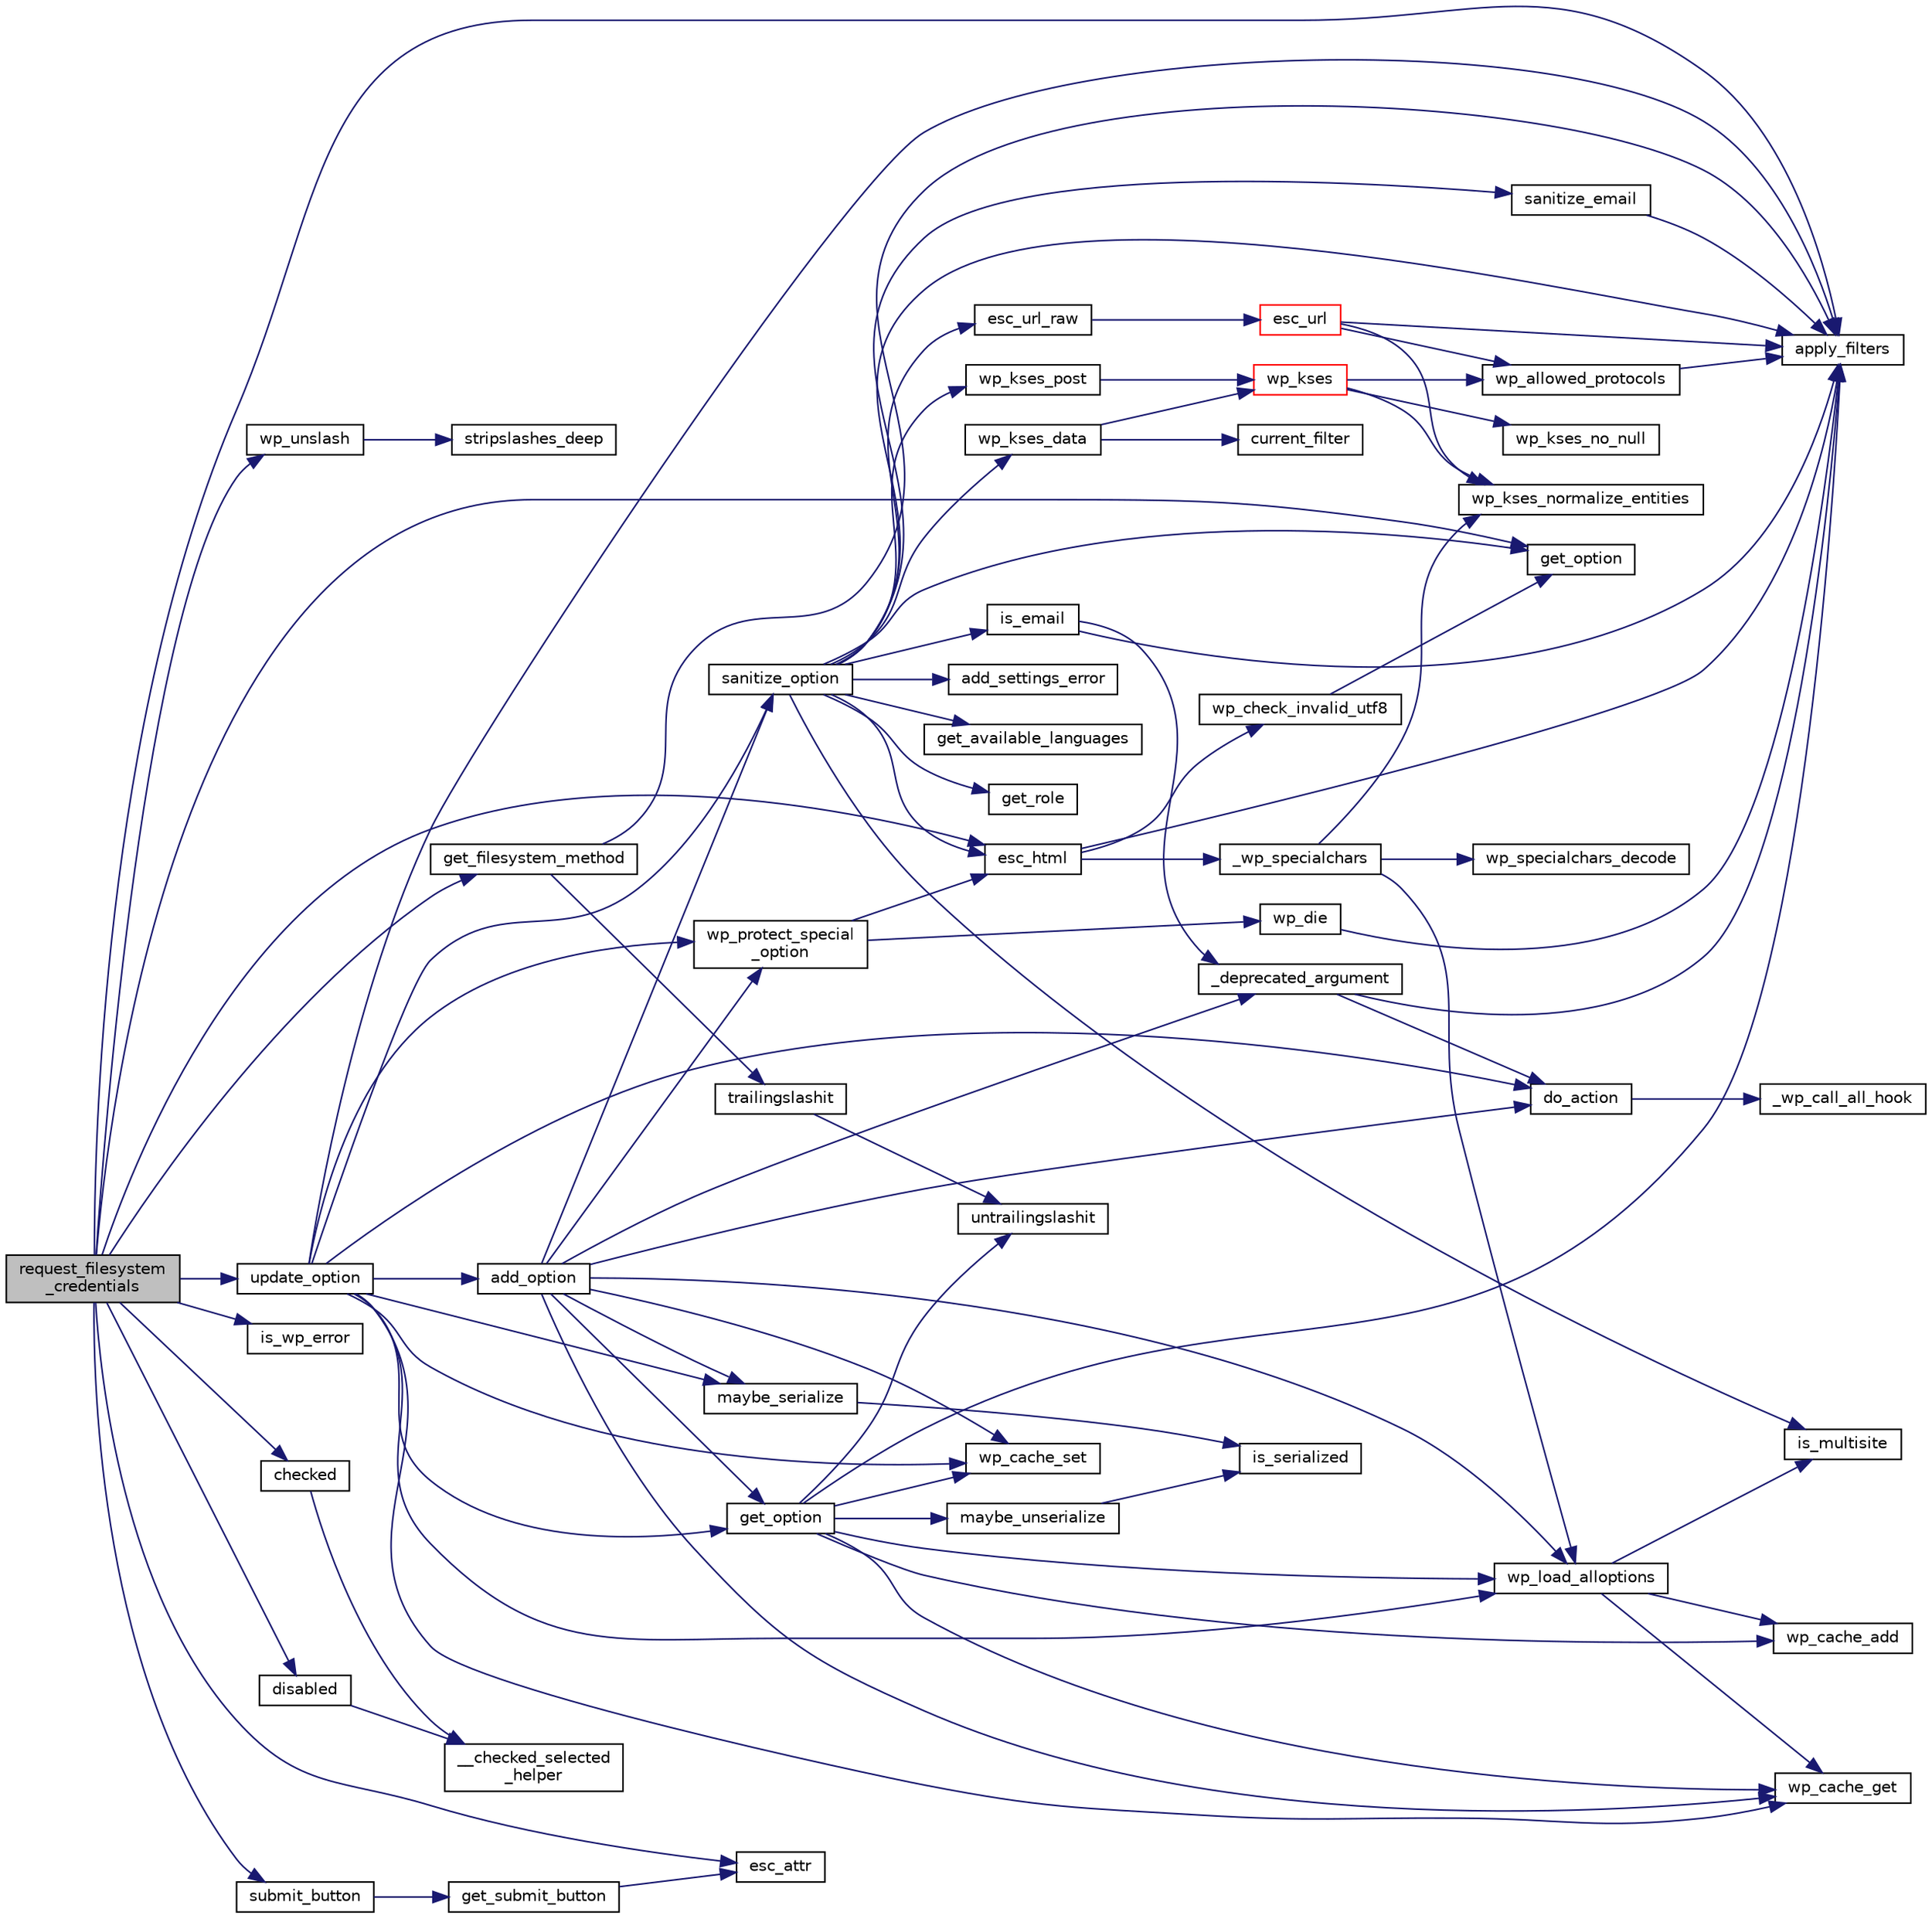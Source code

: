 digraph "request_filesystem_credentials"
{
  edge [fontname="Helvetica",fontsize="10",labelfontname="Helvetica",labelfontsize="10"];
  node [fontname="Helvetica",fontsize="10",shape=record];
  rankdir="LR";
  Node1 [label="request_filesystem\l_credentials",height=0.2,width=0.4,color="black", fillcolor="grey75", style="filled", fontcolor="black"];
  Node1 -> Node2 [color="midnightblue",fontsize="10",style="solid",fontname="Helvetica"];
  Node2 [label="apply_filters",height=0.2,width=0.4,color="black", fillcolor="white", style="filled",URL="$load-scripts_8php.html#a54639394aa645a2277ea41f3cbd23247"];
  Node1 -> Node3 [color="midnightblue",fontsize="10",style="solid",fontname="Helvetica"];
  Node3 [label="get_filesystem_method",height=0.2,width=0.4,color="black", fillcolor="white", style="filled",URL="$wp-admin_2includes_2file_8php.html#a32fa39ffaab6e9e903537b69d934e292"];
  Node3 -> Node4 [color="midnightblue",fontsize="10",style="solid",fontname="Helvetica"];
  Node4 [label="trailingslashit",height=0.2,width=0.4,color="black", fillcolor="white", style="filled",URL="$formatting_8php.html#a996c0584f3d97040938ef0073352c114"];
  Node4 -> Node5 [color="midnightblue",fontsize="10",style="solid",fontname="Helvetica"];
  Node5 [label="untrailingslashit",height=0.2,width=0.4,color="black", fillcolor="white", style="filled",URL="$formatting_8php.html#ab99d2b875428a3172f6ea9d4d2e33e72"];
  Node3 -> Node2 [color="midnightblue",fontsize="10",style="solid",fontname="Helvetica"];
  Node1 -> Node6 [color="midnightblue",fontsize="10",style="solid",fontname="Helvetica"];
  Node6 [label="get_option",height=0.2,width=0.4,color="black", fillcolor="white", style="filled",URL="$load-scripts_8php.html#aaf1220eff85fdd291725eabf743b2ed3"];
  Node1 -> Node7 [color="midnightblue",fontsize="10",style="solid",fontname="Helvetica"];
  Node7 [label="wp_unslash",height=0.2,width=0.4,color="black", fillcolor="white", style="filled",URL="$formatting_8php.html#a6dba609f82ebf662ef06615fac81a032"];
  Node7 -> Node8 [color="midnightblue",fontsize="10",style="solid",fontname="Helvetica"];
  Node8 [label="stripslashes_deep",height=0.2,width=0.4,color="black", fillcolor="white", style="filled",URL="$formatting_8php.html#a3b974f63529424e457b55f009a795461"];
  Node1 -> Node9 [color="midnightblue",fontsize="10",style="solid",fontname="Helvetica"];
  Node9 [label="update_option",height=0.2,width=0.4,color="black", fillcolor="white", style="filled",URL="$option_8php.html#a9fe309715258f282dc6a1ac0d514eaad"];
  Node9 -> Node10 [color="midnightblue",fontsize="10",style="solid",fontname="Helvetica"];
  Node10 [label="wp_protect_special\l_option",height=0.2,width=0.4,color="black", fillcolor="white", style="filled",URL="$option_8php.html#a14e2fdc9d3820ce05d908085036ab590"];
  Node10 -> Node11 [color="midnightblue",fontsize="10",style="solid",fontname="Helvetica"];
  Node11 [label="wp_die",height=0.2,width=0.4,color="black", fillcolor="white", style="filled",URL="$wp-includes_2functions_8php.html#a06d38a93c806c187fd21200c1baa9f53"];
  Node11 -> Node2 [color="midnightblue",fontsize="10",style="solid",fontname="Helvetica"];
  Node10 -> Node12 [color="midnightblue",fontsize="10",style="solid",fontname="Helvetica"];
  Node12 [label="esc_html",height=0.2,width=0.4,color="black", fillcolor="white", style="filled",URL="$formatting_8php.html#a77a1b666b7ca0e393239a9e1d1af72d3"];
  Node12 -> Node13 [color="midnightblue",fontsize="10",style="solid",fontname="Helvetica"];
  Node13 [label="wp_check_invalid_utf8",height=0.2,width=0.4,color="black", fillcolor="white", style="filled",URL="$formatting_8php.html#a745879b47424ac7b0d3b95a1edec8361"];
  Node13 -> Node6 [color="midnightblue",fontsize="10",style="solid",fontname="Helvetica"];
  Node12 -> Node14 [color="midnightblue",fontsize="10",style="solid",fontname="Helvetica"];
  Node14 [label="_wp_specialchars",height=0.2,width=0.4,color="black", fillcolor="white", style="filled",URL="$formatting_8php.html#ab9121c7a11ad101936875a65b233e126"];
  Node14 -> Node15 [color="midnightblue",fontsize="10",style="solid",fontname="Helvetica"];
  Node15 [label="wp_load_alloptions",height=0.2,width=0.4,color="black", fillcolor="white", style="filled",URL="$option_8php.html#aeff01ba12b3fd6f81d3235d4f39a0963"];
  Node15 -> Node16 [color="midnightblue",fontsize="10",style="solid",fontname="Helvetica"];
  Node16 [label="is_multisite",height=0.2,width=0.4,color="black", fillcolor="white", style="filled",URL="$load_8php.html#a72e5386fcd7a5ce7526d208d0b03a0af"];
  Node15 -> Node17 [color="midnightblue",fontsize="10",style="solid",fontname="Helvetica"];
  Node17 [label="wp_cache_get",height=0.2,width=0.4,color="black", fillcolor="white", style="filled",URL="$cache_8php.html#a52d28494b9cb573cc6e70fb1443bc0d9"];
  Node15 -> Node18 [color="midnightblue",fontsize="10",style="solid",fontname="Helvetica"];
  Node18 [label="wp_cache_add",height=0.2,width=0.4,color="black", fillcolor="white", style="filled",URL="$cache_8php.html#ac8a445bf911474acff976c696058ec1a"];
  Node14 -> Node19 [color="midnightblue",fontsize="10",style="solid",fontname="Helvetica"];
  Node19 [label="wp_specialchars_decode",height=0.2,width=0.4,color="black", fillcolor="white", style="filled",URL="$formatting_8php.html#a4389f130de336d59e890c79b10a60beb"];
  Node14 -> Node20 [color="midnightblue",fontsize="10",style="solid",fontname="Helvetica"];
  Node20 [label="wp_kses_normalize_entities",height=0.2,width=0.4,color="black", fillcolor="white", style="filled",URL="$kses_8php.html#abc0e5ed7e9bad89cc998a35b48653fdb"];
  Node12 -> Node2 [color="midnightblue",fontsize="10",style="solid",fontname="Helvetica"];
  Node9 -> Node21 [color="midnightblue",fontsize="10",style="solid",fontname="Helvetica"];
  Node21 [label="sanitize_option",height=0.2,width=0.4,color="black", fillcolor="white", style="filled",URL="$formatting_8php.html#aec1146dad5e11a514cf39ac8857fff84"];
  Node21 -> Node22 [color="midnightblue",fontsize="10",style="solid",fontname="Helvetica"];
  Node22 [label="sanitize_email",height=0.2,width=0.4,color="black", fillcolor="white", style="filled",URL="$formatting_8php.html#a1a391a56d1c6c0e52239a553a0dbfb73"];
  Node22 -> Node2 [color="midnightblue",fontsize="10",style="solid",fontname="Helvetica"];
  Node21 -> Node23 [color="midnightblue",fontsize="10",style="solid",fontname="Helvetica"];
  Node23 [label="is_email",height=0.2,width=0.4,color="black", fillcolor="white", style="filled",URL="$formatting_8php.html#aa394269ea323c88435820bb0a0f5912f"];
  Node23 -> Node24 [color="midnightblue",fontsize="10",style="solid",fontname="Helvetica"];
  Node24 [label="_deprecated_argument",height=0.2,width=0.4,color="black", fillcolor="white", style="filled",URL="$wp-includes_2functions_8php.html#a275458f4feb9c42264630702cb4cd532"];
  Node24 -> Node25 [color="midnightblue",fontsize="10",style="solid",fontname="Helvetica"];
  Node25 [label="do_action",height=0.2,width=0.4,color="black", fillcolor="white", style="filled",URL="$wp-includes_2plugin_8php.html#aed75045b0b4572e55462b37b063a77cc"];
  Node25 -> Node26 [color="midnightblue",fontsize="10",style="solid",fontname="Helvetica"];
  Node26 [label="_wp_call_all_hook",height=0.2,width=0.4,color="black", fillcolor="white", style="filled",URL="$wp-includes_2plugin_8php.html#af891e88ab346a2da31111facfcf6b2cf"];
  Node24 -> Node2 [color="midnightblue",fontsize="10",style="solid",fontname="Helvetica"];
  Node23 -> Node2 [color="midnightblue",fontsize="10",style="solid",fontname="Helvetica"];
  Node21 -> Node6 [color="midnightblue",fontsize="10",style="solid",fontname="Helvetica"];
  Node21 -> Node27 [color="midnightblue",fontsize="10",style="solid",fontname="Helvetica"];
  Node27 [label="add_settings_error",height=0.2,width=0.4,color="black", fillcolor="white", style="filled",URL="$wp-admin_2includes_2template_8php.html#ac54155d98db655b34d0c2c87d1e53c64"];
  Node21 -> Node28 [color="midnightblue",fontsize="10",style="solid",fontname="Helvetica"];
  Node28 [label="wp_kses_post",height=0.2,width=0.4,color="black", fillcolor="white", style="filled",URL="$kses_8php.html#aa0817828c22f5e89ff755ae1ad1de60c"];
  Node28 -> Node29 [color="midnightblue",fontsize="10",style="solid",fontname="Helvetica"];
  Node29 [label="wp_kses",height=0.2,width=0.4,color="red", fillcolor="white", style="filled",URL="$kses_8php.html#a16c90f8f4b5152db3c88044526e28f59"];
  Node29 -> Node30 [color="midnightblue",fontsize="10",style="solid",fontname="Helvetica"];
  Node30 [label="wp_allowed_protocols",height=0.2,width=0.4,color="black", fillcolor="white", style="filled",URL="$wp-includes_2functions_8php.html#a410d6d8e60b99a2fbc62fe8116978711"];
  Node30 -> Node2 [color="midnightblue",fontsize="10",style="solid",fontname="Helvetica"];
  Node29 -> Node31 [color="midnightblue",fontsize="10",style="solid",fontname="Helvetica"];
  Node31 [label="wp_kses_no_null",height=0.2,width=0.4,color="black", fillcolor="white", style="filled",URL="$kses_8php.html#a6a32ba00333b67cff42a76ec3762e5c3"];
  Node29 -> Node20 [color="midnightblue",fontsize="10",style="solid",fontname="Helvetica"];
  Node21 -> Node12 [color="midnightblue",fontsize="10",style="solid",fontname="Helvetica"];
  Node21 -> Node32 [color="midnightblue",fontsize="10",style="solid",fontname="Helvetica"];
  Node32 [label="wp_kses_data",height=0.2,width=0.4,color="black", fillcolor="white", style="filled",URL="$kses_8php.html#a050aa6ac503f4f1a2eb655efe9b42dc6"];
  Node32 -> Node29 [color="midnightblue",fontsize="10",style="solid",fontname="Helvetica"];
  Node32 -> Node33 [color="midnightblue",fontsize="10",style="solid",fontname="Helvetica"];
  Node33 [label="current_filter",height=0.2,width=0.4,color="black", fillcolor="white", style="filled",URL="$wp-includes_2plugin_8php.html#ae088c31761ae2cdcff6491755b1bdab6"];
  Node21 -> Node34 [color="midnightblue",fontsize="10",style="solid",fontname="Helvetica"];
  Node34 [label="esc_url_raw",height=0.2,width=0.4,color="black", fillcolor="white", style="filled",URL="$formatting_8php.html#ad9e809b6901d247527672e11ce5d7368"];
  Node34 -> Node35 [color="midnightblue",fontsize="10",style="solid",fontname="Helvetica"];
  Node35 [label="esc_url",height=0.2,width=0.4,color="red", fillcolor="white", style="filled",URL="$formatting_8php.html#a42f495a436026ff2811d0d80caca937d"];
  Node35 -> Node20 [color="midnightblue",fontsize="10",style="solid",fontname="Helvetica"];
  Node35 -> Node30 [color="midnightblue",fontsize="10",style="solid",fontname="Helvetica"];
  Node35 -> Node2 [color="midnightblue",fontsize="10",style="solid",fontname="Helvetica"];
  Node21 -> Node36 [color="midnightblue",fontsize="10",style="solid",fontname="Helvetica"];
  Node36 [label="get_available_languages",height=0.2,width=0.4,color="black", fillcolor="white", style="filled",URL="$l10n_8php.html#a3b3d1cf3cd27c9b5225753297028b332"];
  Node21 -> Node16 [color="midnightblue",fontsize="10",style="solid",fontname="Helvetica"];
  Node21 -> Node37 [color="midnightblue",fontsize="10",style="solid",fontname="Helvetica"];
  Node37 [label="get_role",height=0.2,width=0.4,color="black", fillcolor="white", style="filled",URL="$capabilities_8php.html#a41bea05b81b5374112aab194c590dd80"];
  Node21 -> Node2 [color="midnightblue",fontsize="10",style="solid",fontname="Helvetica"];
  Node9 -> Node38 [color="midnightblue",fontsize="10",style="solid",fontname="Helvetica"];
  Node38 [label="get_option",height=0.2,width=0.4,color="black", fillcolor="white", style="filled",URL="$option_8php.html#a2d0e41bee9ffe5bbc8afa3e0b348ed2c"];
  Node38 -> Node2 [color="midnightblue",fontsize="10",style="solid",fontname="Helvetica"];
  Node38 -> Node17 [color="midnightblue",fontsize="10",style="solid",fontname="Helvetica"];
  Node38 -> Node15 [color="midnightblue",fontsize="10",style="solid",fontname="Helvetica"];
  Node38 -> Node18 [color="midnightblue",fontsize="10",style="solid",fontname="Helvetica"];
  Node38 -> Node39 [color="midnightblue",fontsize="10",style="solid",fontname="Helvetica"];
  Node39 [label="wp_cache_set",height=0.2,width=0.4,color="black", fillcolor="white", style="filled",URL="$cache_8php.html#a6bee95fa01e871fb41c0f8b5fef71265"];
  Node38 -> Node5 [color="midnightblue",fontsize="10",style="solid",fontname="Helvetica"];
  Node38 -> Node40 [color="midnightblue",fontsize="10",style="solid",fontname="Helvetica"];
  Node40 [label="maybe_unserialize",height=0.2,width=0.4,color="black", fillcolor="white", style="filled",URL="$wp-includes_2functions_8php.html#a3c69a81464e61cfafd41fc129b6df2d4"];
  Node40 -> Node41 [color="midnightblue",fontsize="10",style="solid",fontname="Helvetica"];
  Node41 [label="is_serialized",height=0.2,width=0.4,color="black", fillcolor="white", style="filled",URL="$wp-includes_2functions_8php.html#a72356a96b9449d3b2acd81b36cfc5c45"];
  Node9 -> Node2 [color="midnightblue",fontsize="10",style="solid",fontname="Helvetica"];
  Node9 -> Node42 [color="midnightblue",fontsize="10",style="solid",fontname="Helvetica"];
  Node42 [label="add_option",height=0.2,width=0.4,color="black", fillcolor="white", style="filled",URL="$option_8php.html#afacc3facc45e9b1cf03120755d40f494"];
  Node42 -> Node24 [color="midnightblue",fontsize="10",style="solid",fontname="Helvetica"];
  Node42 -> Node10 [color="midnightblue",fontsize="10",style="solid",fontname="Helvetica"];
  Node42 -> Node21 [color="midnightblue",fontsize="10",style="solid",fontname="Helvetica"];
  Node42 -> Node17 [color="midnightblue",fontsize="10",style="solid",fontname="Helvetica"];
  Node42 -> Node38 [color="midnightblue",fontsize="10",style="solid",fontname="Helvetica"];
  Node42 -> Node43 [color="midnightblue",fontsize="10",style="solid",fontname="Helvetica"];
  Node43 [label="maybe_serialize",height=0.2,width=0.4,color="black", fillcolor="white", style="filled",URL="$wp-includes_2functions_8php.html#a1bace460c1029f9db159014e197b0744"];
  Node43 -> Node41 [color="midnightblue",fontsize="10",style="solid",fontname="Helvetica"];
  Node42 -> Node25 [color="midnightblue",fontsize="10",style="solid",fontname="Helvetica"];
  Node42 -> Node15 [color="midnightblue",fontsize="10",style="solid",fontname="Helvetica"];
  Node42 -> Node39 [color="midnightblue",fontsize="10",style="solid",fontname="Helvetica"];
  Node9 -> Node43 [color="midnightblue",fontsize="10",style="solid",fontname="Helvetica"];
  Node9 -> Node25 [color="midnightblue",fontsize="10",style="solid",fontname="Helvetica"];
  Node9 -> Node17 [color="midnightblue",fontsize="10",style="solid",fontname="Helvetica"];
  Node9 -> Node39 [color="midnightblue",fontsize="10",style="solid",fontname="Helvetica"];
  Node9 -> Node15 [color="midnightblue",fontsize="10",style="solid",fontname="Helvetica"];
  Node1 -> Node44 [color="midnightblue",fontsize="10",style="solid",fontname="Helvetica"];
  Node44 [label="is_wp_error",height=0.2,width=0.4,color="black", fillcolor="white", style="filled",URL="$class-wp-error_8php.html#a741b5ec807dbba8d2a0851e32e7d926c"];
  Node1 -> Node12 [color="midnightblue",fontsize="10",style="solid",fontname="Helvetica"];
  Node1 -> Node45 [color="midnightblue",fontsize="10",style="solid",fontname="Helvetica"];
  Node45 [label="disabled",height=0.2,width=0.4,color="black", fillcolor="white", style="filled",URL="$general-template_8php.html#a1ca941104709dc012a22d68c50b20b2e"];
  Node45 -> Node46 [color="midnightblue",fontsize="10",style="solid",fontname="Helvetica"];
  Node46 [label="__checked_selected\l_helper",height=0.2,width=0.4,color="black", fillcolor="white", style="filled",URL="$general-template_8php.html#aa514284d2f4f2e3551981a4a87fa99d1"];
  Node1 -> Node47 [color="midnightblue",fontsize="10",style="solid",fontname="Helvetica"];
  Node47 [label="checked",height=0.2,width=0.4,color="black", fillcolor="white", style="filled",URL="$general-template_8php.html#ac5a8cddc08f21085ba0939cda4f64766"];
  Node47 -> Node46 [color="midnightblue",fontsize="10",style="solid",fontname="Helvetica"];
  Node1 -> Node48 [color="midnightblue",fontsize="10",style="solid",fontname="Helvetica"];
  Node48 [label="esc_attr",height=0.2,width=0.4,color="black", fillcolor="white", style="filled",URL="$load-scripts_8php.html#a0cf0f358a47f49ebdba78be2ed10a41c"];
  Node1 -> Node49 [color="midnightblue",fontsize="10",style="solid",fontname="Helvetica"];
  Node49 [label="submit_button",height=0.2,width=0.4,color="black", fillcolor="white", style="filled",URL="$wp-admin_2includes_2template_8php.html#ae57d23d839676b8d98097c939e863f0f"];
  Node49 -> Node50 [color="midnightblue",fontsize="10",style="solid",fontname="Helvetica"];
  Node50 [label="get_submit_button",height=0.2,width=0.4,color="black", fillcolor="white", style="filled",URL="$wp-admin_2includes_2template_8php.html#a64758c12e4e2a6df09bbc25c808499c8"];
  Node50 -> Node48 [color="midnightblue",fontsize="10",style="solid",fontname="Helvetica"];
}
